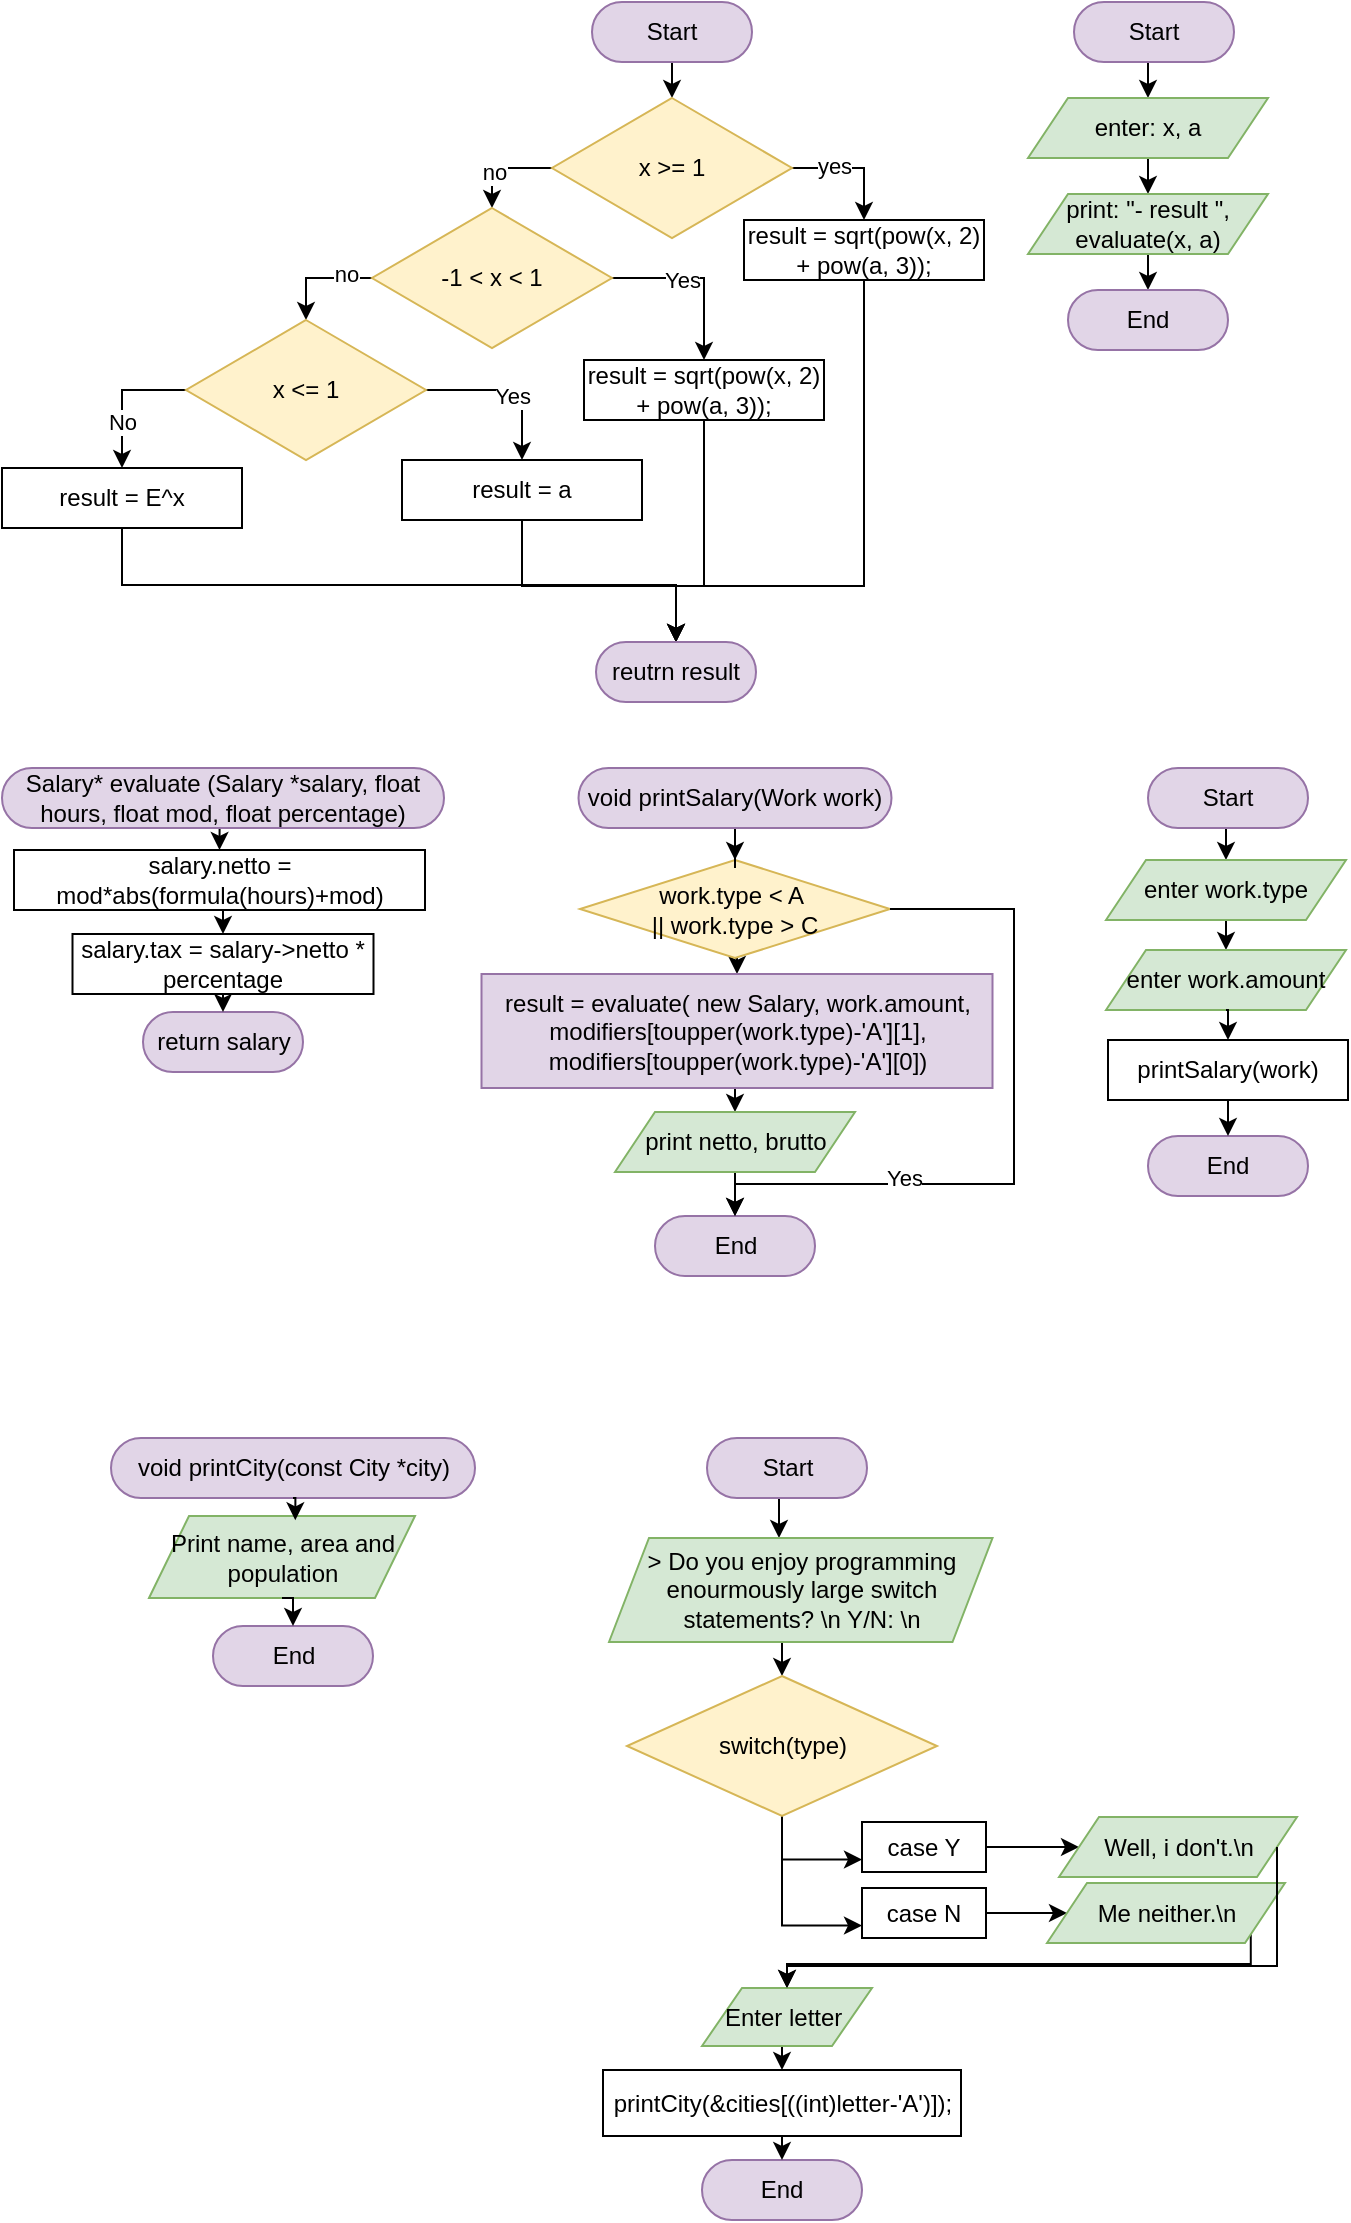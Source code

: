 <mxfile version="22.0.5" type="device">
  <diagram name="Сторінка-1" id="T7t16JavDScgXvxX2ydD">
    <mxGraphModel dx="2868" dy="1200" grid="0" gridSize="10" guides="1" tooltips="1" connect="1" arrows="1" fold="1" page="0" pageScale="1" pageWidth="827" pageHeight="1169" math="0" shadow="0">
      <root>
        <mxCell id="0" />
        <mxCell id="1" parent="0" />
        <mxCell id="o-XjuXXq63q-3EoCYget-24" style="edgeStyle=orthogonalEdgeStyle;rounded=0;orthogonalLoop=1;jettySize=auto;html=1;exitX=0.5;exitY=0.5;exitDx=0;exitDy=15;exitPerimeter=0;entryX=0.5;entryY=0;entryDx=0;entryDy=0;" parent="1" source="o-XjuXXq63q-3EoCYget-19" target="o-XjuXXq63q-3EoCYget-20" edge="1">
          <mxGeometry relative="1" as="geometry" />
        </mxCell>
        <mxCell id="o-XjuXXq63q-3EoCYget-19" value="Start" style="html=1;dashed=0;whiteSpace=wrap;shape=mxgraph.dfd.start;fillColor=#e1d5e7;strokeColor=#9673a6;" parent="1" vertex="1">
          <mxGeometry x="583" y="597" width="80" height="30" as="geometry" />
        </mxCell>
        <mxCell id="o-XjuXXq63q-3EoCYget-25" style="edgeStyle=orthogonalEdgeStyle;rounded=0;orthogonalLoop=1;jettySize=auto;html=1;exitX=0.5;exitY=1;exitDx=0;exitDy=0;entryX=0.5;entryY=0;entryDx=0;entryDy=0;" parent="1" source="o-XjuXXq63q-3EoCYget-20" target="o-XjuXXq63q-3EoCYget-22" edge="1">
          <mxGeometry relative="1" as="geometry" />
        </mxCell>
        <mxCell id="o-XjuXXq63q-3EoCYget-20" value="enter: x, a" style="shape=parallelogram;perimeter=parallelogramPerimeter;whiteSpace=wrap;html=1;fixedSize=1;fillColor=#d5e8d4;strokeColor=#82b366;" parent="1" vertex="1">
          <mxGeometry x="560" y="645" width="120" height="30" as="geometry" />
        </mxCell>
        <mxCell id="o-XjuXXq63q-3EoCYget-27" style="edgeStyle=orthogonalEdgeStyle;rounded=0;orthogonalLoop=1;jettySize=auto;html=1;exitX=0.5;exitY=1;exitDx=0;exitDy=0;entryX=0.5;entryY=0.5;entryDx=0;entryDy=-15;entryPerimeter=0;" parent="1" source="o-XjuXXq63q-3EoCYget-22" target="o-XjuXXq63q-3EoCYget-26" edge="1">
          <mxGeometry relative="1" as="geometry" />
        </mxCell>
        <mxCell id="o-XjuXXq63q-3EoCYget-22" value="print: &quot;- result &quot;, evaluate(x, a)" style="shape=parallelogram;perimeter=parallelogramPerimeter;whiteSpace=wrap;html=1;fixedSize=1;fillColor=#d5e8d4;strokeColor=#82b366;" parent="1" vertex="1">
          <mxGeometry x="560" y="693" width="120" height="30" as="geometry" />
        </mxCell>
        <mxCell id="o-XjuXXq63q-3EoCYget-26" value="End" style="html=1;dashed=0;whiteSpace=wrap;shape=mxgraph.dfd.start;fillColor=#e1d5e7;strokeColor=#9673a6;" parent="1" vertex="1">
          <mxGeometry x="580" y="741" width="80" height="30" as="geometry" />
        </mxCell>
        <mxCell id="o-XjuXXq63q-3EoCYget-30" style="edgeStyle=orthogonalEdgeStyle;rounded=0;orthogonalLoop=1;jettySize=auto;html=1;exitX=0.5;exitY=0.5;exitDx=0;exitDy=15;exitPerimeter=0;entryX=0.5;entryY=0;entryDx=0;entryDy=0;" parent="1" source="o-XjuXXq63q-3EoCYget-28" target="o-XjuXXq63q-3EoCYget-29" edge="1">
          <mxGeometry relative="1" as="geometry" />
        </mxCell>
        <mxCell id="o-XjuXXq63q-3EoCYget-28" value="Start" style="html=1;dashed=0;whiteSpace=wrap;shape=mxgraph.dfd.start;fillColor=#e1d5e7;strokeColor=#9673a6;" parent="1" vertex="1">
          <mxGeometry x="342" y="597" width="80" height="30" as="geometry" />
        </mxCell>
        <mxCell id="o-XjuXXq63q-3EoCYget-34" style="edgeStyle=orthogonalEdgeStyle;rounded=0;orthogonalLoop=1;jettySize=auto;html=1;exitX=0;exitY=0.5;exitDx=0;exitDy=0;entryX=0.5;entryY=0;entryDx=0;entryDy=0;" parent="1" source="o-XjuXXq63q-3EoCYget-29" target="o-XjuXXq63q-3EoCYget-31" edge="1">
          <mxGeometry relative="1" as="geometry" />
        </mxCell>
        <mxCell id="o-XjuXXq63q-3EoCYget-36" value="no" style="edgeLabel;html=1;align=center;verticalAlign=middle;resizable=0;points=[];" parent="o-XjuXXq63q-3EoCYget-34" vertex="1" connectable="0">
          <mxGeometry x="0.28" y="1" relative="1" as="geometry">
            <mxPoint as="offset" />
          </mxGeometry>
        </mxCell>
        <mxCell id="o-XjuXXq63q-3EoCYget-39" style="edgeStyle=orthogonalEdgeStyle;rounded=0;orthogonalLoop=1;jettySize=auto;html=1;exitX=1;exitY=0.5;exitDx=0;exitDy=0;" parent="1" source="o-XjuXXq63q-3EoCYget-29" target="o-XjuXXq63q-3EoCYget-38" edge="1">
          <mxGeometry relative="1" as="geometry" />
        </mxCell>
        <mxCell id="o-XjuXXq63q-3EoCYget-42" value="yes" style="edgeLabel;html=1;align=center;verticalAlign=middle;resizable=0;points=[];" parent="o-XjuXXq63q-3EoCYget-39" vertex="1" connectable="0">
          <mxGeometry x="-0.323" y="1" relative="1" as="geometry">
            <mxPoint as="offset" />
          </mxGeometry>
        </mxCell>
        <mxCell id="o-XjuXXq63q-3EoCYget-29" value="x &amp;gt;= 1" style="rhombus;whiteSpace=wrap;html=1;fillColor=#fff2cc;strokeColor=#d6b656;" parent="1" vertex="1">
          <mxGeometry x="322" y="645" width="120" height="70" as="geometry" />
        </mxCell>
        <mxCell id="o-XjuXXq63q-3EoCYget-35" style="edgeStyle=orthogonalEdgeStyle;rounded=0;orthogonalLoop=1;jettySize=auto;html=1;exitX=0;exitY=0.5;exitDx=0;exitDy=0;entryX=0.5;entryY=0;entryDx=0;entryDy=0;" parent="1" source="o-XjuXXq63q-3EoCYget-31" target="o-XjuXXq63q-3EoCYget-32" edge="1">
          <mxGeometry relative="1" as="geometry" />
        </mxCell>
        <mxCell id="o-XjuXXq63q-3EoCYget-37" value="no" style="edgeLabel;html=1;align=center;verticalAlign=middle;resizable=0;points=[];" parent="o-XjuXXq63q-3EoCYget-35" vertex="1" connectable="0">
          <mxGeometry x="-0.518" y="-2" relative="1" as="geometry">
            <mxPoint as="offset" />
          </mxGeometry>
        </mxCell>
        <mxCell id="o-XjuXXq63q-3EoCYget-50" style="edgeStyle=orthogonalEdgeStyle;rounded=0;orthogonalLoop=1;jettySize=auto;html=1;exitX=1;exitY=0.5;exitDx=0;exitDy=0;" parent="1" source="o-XjuXXq63q-3EoCYget-31" target="o-XjuXXq63q-3EoCYget-44" edge="1">
          <mxGeometry relative="1" as="geometry" />
        </mxCell>
        <mxCell id="o-XjuXXq63q-3EoCYget-51" value="Yes" style="edgeLabel;html=1;align=center;verticalAlign=middle;resizable=0;points=[];" parent="o-XjuXXq63q-3EoCYget-50" vertex="1" connectable="0">
          <mxGeometry x="-0.195" y="-1" relative="1" as="geometry">
            <mxPoint as="offset" />
          </mxGeometry>
        </mxCell>
        <mxCell id="o-XjuXXq63q-3EoCYget-31" value="-1 &amp;lt; x &amp;lt; 1" style="rhombus;whiteSpace=wrap;html=1;fillColor=#fff2cc;strokeColor=#d6b656;" parent="1" vertex="1">
          <mxGeometry x="232" y="700" width="120" height="70" as="geometry" />
        </mxCell>
        <mxCell id="o-XjuXXq63q-3EoCYget-46" style="edgeStyle=orthogonalEdgeStyle;rounded=0;orthogonalLoop=1;jettySize=auto;html=1;exitX=0;exitY=0.5;exitDx=0;exitDy=0;" parent="1" source="o-XjuXXq63q-3EoCYget-32" target="o-XjuXXq63q-3EoCYget-45" edge="1">
          <mxGeometry relative="1" as="geometry" />
        </mxCell>
        <mxCell id="o-XjuXXq63q-3EoCYget-47" value="No" style="edgeLabel;html=1;align=center;verticalAlign=middle;resizable=0;points=[];" parent="o-XjuXXq63q-3EoCYget-46" vertex="1" connectable="0">
          <mxGeometry x="0.352" relative="1" as="geometry">
            <mxPoint as="offset" />
          </mxGeometry>
        </mxCell>
        <mxCell id="o-XjuXXq63q-3EoCYget-48" style="edgeStyle=orthogonalEdgeStyle;rounded=0;orthogonalLoop=1;jettySize=auto;html=1;exitX=1;exitY=0.5;exitDx=0;exitDy=0;" parent="1" source="o-XjuXXq63q-3EoCYget-32" target="o-XjuXXq63q-3EoCYget-40" edge="1">
          <mxGeometry relative="1" as="geometry" />
        </mxCell>
        <mxCell id="o-XjuXXq63q-3EoCYget-49" value="Yes" style="edgeLabel;html=1;align=center;verticalAlign=middle;resizable=0;points=[];" parent="o-XjuXXq63q-3EoCYget-48" vertex="1" connectable="0">
          <mxGeometry x="0.036" y="-3" relative="1" as="geometry">
            <mxPoint as="offset" />
          </mxGeometry>
        </mxCell>
        <mxCell id="o-XjuXXq63q-3EoCYget-32" value="x &amp;lt;= 1" style="rhombus;whiteSpace=wrap;html=1;fillColor=#fff2cc;strokeColor=#d6b656;" parent="1" vertex="1">
          <mxGeometry x="139" y="756" width="120" height="70" as="geometry" />
        </mxCell>
        <mxCell id="o-XjuXXq63q-3EoCYget-53" style="edgeStyle=orthogonalEdgeStyle;rounded=0;orthogonalLoop=1;jettySize=auto;html=1;exitX=0.5;exitY=1;exitDx=0;exitDy=0;" parent="1" source="o-XjuXXq63q-3EoCYget-38" target="o-XjuXXq63q-3EoCYget-52" edge="1">
          <mxGeometry relative="1" as="geometry">
            <Array as="points">
              <mxPoint x="478" y="889" />
              <mxPoint x="384" y="889" />
            </Array>
          </mxGeometry>
        </mxCell>
        <mxCell id="o-XjuXXq63q-3EoCYget-38" value="result = sqrt(pow(x, 2) + pow(a, 3));" style="rounded=0;whiteSpace=wrap;html=1;" parent="1" vertex="1">
          <mxGeometry x="418" y="706" width="120" height="30" as="geometry" />
        </mxCell>
        <mxCell id="o-XjuXXq63q-3EoCYget-55" style="edgeStyle=orthogonalEdgeStyle;rounded=0;orthogonalLoop=1;jettySize=auto;html=1;exitX=0.5;exitY=1;exitDx=0;exitDy=0;" parent="1" source="o-XjuXXq63q-3EoCYget-40" target="o-XjuXXq63q-3EoCYget-52" edge="1">
          <mxGeometry relative="1" as="geometry">
            <Array as="points">
              <mxPoint x="307" y="889" />
              <mxPoint x="384" y="889" />
            </Array>
          </mxGeometry>
        </mxCell>
        <mxCell id="o-XjuXXq63q-3EoCYget-40" value="result = a" style="rounded=0;whiteSpace=wrap;html=1;" parent="1" vertex="1">
          <mxGeometry x="247" y="826" width="120" height="30" as="geometry" />
        </mxCell>
        <mxCell id="o-XjuXXq63q-3EoCYget-54" style="edgeStyle=orthogonalEdgeStyle;rounded=0;orthogonalLoop=1;jettySize=auto;html=1;exitX=0.5;exitY=1;exitDx=0;exitDy=0;entryX=0.5;entryY=0.5;entryDx=0;entryDy=-15;entryPerimeter=0;" parent="1" source="o-XjuXXq63q-3EoCYget-44" target="o-XjuXXq63q-3EoCYget-52" edge="1">
          <mxGeometry relative="1" as="geometry">
            <Array as="points">
              <mxPoint x="398" y="889" />
              <mxPoint x="384" y="889" />
            </Array>
          </mxGeometry>
        </mxCell>
        <mxCell id="o-XjuXXq63q-3EoCYget-44" value="result = sqrt(pow(x, 2) + pow(a, 3));" style="rounded=0;whiteSpace=wrap;html=1;" parent="1" vertex="1">
          <mxGeometry x="338" y="776" width="120" height="30" as="geometry" />
        </mxCell>
        <mxCell id="o-XjuXXq63q-3EoCYget-56" style="edgeStyle=orthogonalEdgeStyle;rounded=0;orthogonalLoop=1;jettySize=auto;html=1;exitX=0.5;exitY=1;exitDx=0;exitDy=0;" parent="1" source="o-XjuXXq63q-3EoCYget-45" target="o-XjuXXq63q-3EoCYget-52" edge="1">
          <mxGeometry relative="1" as="geometry" />
        </mxCell>
        <mxCell id="o-XjuXXq63q-3EoCYget-45" value="result = E^x" style="rounded=0;whiteSpace=wrap;html=1;" parent="1" vertex="1">
          <mxGeometry x="47" y="830" width="120" height="30" as="geometry" />
        </mxCell>
        <mxCell id="o-XjuXXq63q-3EoCYget-52" value="reutrn result" style="html=1;dashed=0;whiteSpace=wrap;shape=mxgraph.dfd.start;fillColor=#e1d5e7;strokeColor=#9673a6;" parent="1" vertex="1">
          <mxGeometry x="344" y="917" width="80" height="30" as="geometry" />
        </mxCell>
        <mxCell id="x-keuoc2ahx0j1yZghBM-9" value="printSalary(work)" style="rounded=0;whiteSpace=wrap;html=1;glass=0;" vertex="1" parent="1">
          <mxGeometry x="600" y="1116" width="120" height="30" as="geometry" />
        </mxCell>
        <mxCell id="x-keuoc2ahx0j1yZghBM-31" style="edgeStyle=orthogonalEdgeStyle;rounded=0;orthogonalLoop=1;jettySize=auto;html=1;exitX=0.5;exitY=0.5;exitDx=0;exitDy=15;exitPerimeter=0;entryX=0.5;entryY=0;entryDx=0;entryDy=0;" edge="1" parent="1" source="x-keuoc2ahx0j1yZghBM-10" target="x-keuoc2ahx0j1yZghBM-11">
          <mxGeometry relative="1" as="geometry" />
        </mxCell>
        <mxCell id="x-keuoc2ahx0j1yZghBM-10" value="Start" style="html=1;dashed=0;whiteSpace=wrap;shape=mxgraph.dfd.start;fillColor=#e1d5e7;strokeColor=#9673a6;" vertex="1" parent="1">
          <mxGeometry x="620" y="980" width="80" height="30" as="geometry" />
        </mxCell>
        <mxCell id="x-keuoc2ahx0j1yZghBM-32" style="edgeStyle=orthogonalEdgeStyle;rounded=0;orthogonalLoop=1;jettySize=auto;html=1;exitX=0.5;exitY=1;exitDx=0;exitDy=0;entryX=0.5;entryY=0;entryDx=0;entryDy=0;" edge="1" parent="1" source="x-keuoc2ahx0j1yZghBM-11" target="x-keuoc2ahx0j1yZghBM-12">
          <mxGeometry relative="1" as="geometry" />
        </mxCell>
        <mxCell id="x-keuoc2ahx0j1yZghBM-11" value="enter work.type" style="shape=parallelogram;perimeter=parallelogramPerimeter;whiteSpace=wrap;html=1;fixedSize=1;fillColor=#d5e8d4;strokeColor=#82b366;" vertex="1" parent="1">
          <mxGeometry x="599" y="1026" width="120" height="30" as="geometry" />
        </mxCell>
        <mxCell id="x-keuoc2ahx0j1yZghBM-12" value="enter work.amount" style="shape=parallelogram;perimeter=parallelogramPerimeter;whiteSpace=wrap;html=1;fixedSize=1;fillColor=#d5e8d4;strokeColor=#82b366;" vertex="1" parent="1">
          <mxGeometry x="599" y="1071" width="120" height="30" as="geometry" />
        </mxCell>
        <mxCell id="x-keuoc2ahx0j1yZghBM-33" style="edgeStyle=orthogonalEdgeStyle;rounded=0;orthogonalLoop=1;jettySize=auto;html=1;exitX=0.5;exitY=1;exitDx=0;exitDy=0;entryX=0.5;entryY=0;entryDx=0;entryDy=0;" edge="1" parent="1" source="x-keuoc2ahx0j1yZghBM-12" target="x-keuoc2ahx0j1yZghBM-9">
          <mxGeometry relative="1" as="geometry">
            <mxPoint x="660.0" y="1116" as="targetPoint" />
          </mxGeometry>
        </mxCell>
        <mxCell id="x-keuoc2ahx0j1yZghBM-34" value="End" style="html=1;dashed=0;whiteSpace=wrap;shape=mxgraph.dfd.start;fillColor=#e1d5e7;strokeColor=#9673a6;" vertex="1" parent="1">
          <mxGeometry x="620" y="1164" width="80" height="30" as="geometry" />
        </mxCell>
        <mxCell id="x-keuoc2ahx0j1yZghBM-35" style="edgeStyle=orthogonalEdgeStyle;rounded=0;orthogonalLoop=1;jettySize=auto;html=1;exitX=0.5;exitY=1;exitDx=0;exitDy=0;entryX=0.5;entryY=0.5;entryDx=0;entryDy=-15;entryPerimeter=0;" edge="1" parent="1" source="x-keuoc2ahx0j1yZghBM-9" target="x-keuoc2ahx0j1yZghBM-34">
          <mxGeometry relative="1" as="geometry" />
        </mxCell>
        <mxCell id="x-keuoc2ahx0j1yZghBM-96" style="edgeStyle=orthogonalEdgeStyle;rounded=0;orthogonalLoop=1;jettySize=auto;html=1;exitX=0.5;exitY=1;exitDx=0;exitDy=0;entryX=0.5;entryY=0;entryDx=0;entryDy=0;" edge="1" parent="1" source="x-keuoc2ahx0j1yZghBM-46" target="x-keuoc2ahx0j1yZghBM-57">
          <mxGeometry relative="1" as="geometry" />
        </mxCell>
        <mxCell id="x-keuoc2ahx0j1yZghBM-46" value="work.type &amp;lt; A&amp;nbsp;&lt;br&gt;|| work.type &amp;gt; C" style="rhombus;whiteSpace=wrap;html=1;fillColor=#fff2cc;strokeColor=#d6b656;gradientColor=none;" vertex="1" parent="1">
          <mxGeometry x="336" y="1026" width="155" height="49" as="geometry" />
        </mxCell>
        <mxCell id="x-keuoc2ahx0j1yZghBM-105" style="edgeStyle=orthogonalEdgeStyle;rounded=0;orthogonalLoop=1;jettySize=auto;html=1;exitX=0.5;exitY=0.5;exitDx=0;exitDy=15;exitPerimeter=0;" edge="1" parent="1" source="x-keuoc2ahx0j1yZghBM-49" target="x-keuoc2ahx0j1yZghBM-52">
          <mxGeometry relative="1" as="geometry">
            <Array as="points">
              <mxPoint x="435.5" y="1362" />
              <mxPoint x="435.5" y="1362" />
            </Array>
          </mxGeometry>
        </mxCell>
        <mxCell id="x-keuoc2ahx0j1yZghBM-49" value="Start" style="html=1;dashed=0;whiteSpace=wrap;shape=mxgraph.dfd.start;fillColor=#e1d5e7;strokeColor=#9673a6;" vertex="1" parent="1">
          <mxGeometry x="399.5" y="1315" width="80" height="30" as="geometry" />
        </mxCell>
        <mxCell id="x-keuoc2ahx0j1yZghBM-94" style="edgeStyle=orthogonalEdgeStyle;rounded=0;orthogonalLoop=1;jettySize=auto;html=1;exitX=0.5;exitY=1;exitDx=0;exitDy=0;entryX=0.5;entryY=0;entryDx=0;entryDy=0;" edge="1" parent="1" source="x-keuoc2ahx0j1yZghBM-52" target="x-keuoc2ahx0j1yZghBM-73">
          <mxGeometry relative="1" as="geometry" />
        </mxCell>
        <mxCell id="x-keuoc2ahx0j1yZghBM-52" value="&amp;gt; Do you enjoy programming enourmously large switch statements? \n Y/N: \n" style="shape=parallelogram;perimeter=parallelogramPerimeter;whiteSpace=wrap;html=1;fixedSize=1;fillColor=#d5e8d4;strokeColor=#82b366;" vertex="1" parent="1">
          <mxGeometry x="350.5" y="1365" width="191.75" height="52" as="geometry" />
        </mxCell>
        <mxCell id="x-keuoc2ahx0j1yZghBM-53" style="edgeStyle=orthogonalEdgeStyle;rounded=0;orthogonalLoop=1;jettySize=auto;html=1;exitX=0.5;exitY=0.5;exitDx=0;exitDy=15;exitPerimeter=0;" edge="1" parent="1" source="x-keuoc2ahx0j1yZghBM-54" target="x-keuoc2ahx0j1yZghBM-46">
          <mxGeometry relative="1" as="geometry" />
        </mxCell>
        <mxCell id="x-keuoc2ahx0j1yZghBM-54" value="void printSalary(Work work)" style="html=1;dashed=0;whiteSpace=wrap;shape=mxgraph.dfd.start;fillColor=#e1d5e7;strokeColor=#9673a6;" vertex="1" parent="1">
          <mxGeometry x="335.25" y="980" width="156.5" height="30" as="geometry" />
        </mxCell>
        <mxCell id="x-keuoc2ahx0j1yZghBM-55" value="End" style="html=1;dashed=0;whiteSpace=wrap;shape=mxgraph.dfd.start;fillColor=#e1d5e7;strokeColor=#9673a6;" vertex="1" parent="1">
          <mxGeometry x="373.5" y="1204" width="80" height="30" as="geometry" />
        </mxCell>
        <mxCell id="x-keuoc2ahx0j1yZghBM-56" style="edgeStyle=orthogonalEdgeStyle;rounded=0;orthogonalLoop=1;jettySize=auto;html=1;exitX=0.5;exitY=1;exitDx=0;exitDy=0;entryX=0.5;entryY=0;entryDx=0;entryDy=0;" edge="1" parent="1" source="x-keuoc2ahx0j1yZghBM-57" target="x-keuoc2ahx0j1yZghBM-59">
          <mxGeometry relative="1" as="geometry" />
        </mxCell>
        <mxCell id="x-keuoc2ahx0j1yZghBM-57" value="result = evaluate( new Salary, work.amount, modifiers[toupper(work.type)-&#39;A&#39;][1], modifiers[toupper(work.type)-&#39;A&#39;][0])" style="rounded=0;whiteSpace=wrap;html=1;fillColor=#e1d5e7;strokeColor=#9673a6;" vertex="1" parent="1">
          <mxGeometry x="286.75" y="1083" width="255.5" height="57" as="geometry" />
        </mxCell>
        <mxCell id="x-keuoc2ahx0j1yZghBM-58" style="edgeStyle=orthogonalEdgeStyle;rounded=0;orthogonalLoop=1;jettySize=auto;html=1;exitX=0.5;exitY=1;exitDx=0;exitDy=0;" edge="1" parent="1" source="x-keuoc2ahx0j1yZghBM-59" target="x-keuoc2ahx0j1yZghBM-55">
          <mxGeometry relative="1" as="geometry" />
        </mxCell>
        <mxCell id="x-keuoc2ahx0j1yZghBM-59" value="print netto, brutto" style="shape=parallelogram;perimeter=parallelogramPerimeter;whiteSpace=wrap;html=1;fixedSize=1;fillColor=#d5e8d4;strokeColor=#82b366;" vertex="1" parent="1">
          <mxGeometry x="353.5" y="1152" width="120" height="30" as="geometry" />
        </mxCell>
        <mxCell id="x-keuoc2ahx0j1yZghBM-60" style="edgeStyle=orthogonalEdgeStyle;rounded=0;orthogonalLoop=1;jettySize=auto;html=1;exitX=1;exitY=0.5;exitDx=0;exitDy=0;entryX=0.5;entryY=0.5;entryDx=0;entryDy=-15;entryPerimeter=0;" edge="1" parent="1" source="x-keuoc2ahx0j1yZghBM-46" target="x-keuoc2ahx0j1yZghBM-55">
          <mxGeometry relative="1" as="geometry">
            <Array as="points">
              <mxPoint x="553" y="1051" />
              <mxPoint x="553" y="1188" />
              <mxPoint x="414" y="1188" />
            </Array>
          </mxGeometry>
        </mxCell>
        <mxCell id="x-keuoc2ahx0j1yZghBM-61" value="Yes" style="edgeLabel;html=1;align=center;verticalAlign=middle;resizable=0;points=[];" vertex="1" connectable="0" parent="x-keuoc2ahx0j1yZghBM-60">
          <mxGeometry x="0.434" y="-3" relative="1" as="geometry">
            <mxPoint as="offset" />
          </mxGeometry>
        </mxCell>
        <mxCell id="x-keuoc2ahx0j1yZghBM-63" value="End" style="html=1;dashed=0;whiteSpace=wrap;shape=mxgraph.dfd.start;fillColor=#e1d5e7;strokeColor=#9673a6;" vertex="1" parent="1">
          <mxGeometry x="397" y="1676" width="80" height="30" as="geometry" />
        </mxCell>
        <mxCell id="x-keuoc2ahx0j1yZghBM-65" style="edgeStyle=orthogonalEdgeStyle;rounded=0;orthogonalLoop=1;jettySize=auto;html=1;exitX=0.5;exitY=0.5;exitDx=0;exitDy=15;exitPerimeter=0;entryX=0.5;entryY=0;entryDx=0;entryDy=0;" edge="1" parent="1" source="x-keuoc2ahx0j1yZghBM-66" target="x-keuoc2ahx0j1yZghBM-68">
          <mxGeometry relative="1" as="geometry" />
        </mxCell>
        <mxCell id="x-keuoc2ahx0j1yZghBM-66" value="Salary* evaluate (Salary *salary, float hours, float mod, float percentage)" style="html=1;dashed=0;whiteSpace=wrap;shape=mxgraph.dfd.start;fillColor=#e1d5e7;strokeColor=#9673a6;" vertex="1" parent="1">
          <mxGeometry x="47" y="980" width="221" height="30" as="geometry" />
        </mxCell>
        <mxCell id="x-keuoc2ahx0j1yZghBM-67" style="edgeStyle=orthogonalEdgeStyle;rounded=0;orthogonalLoop=1;jettySize=auto;html=1;exitX=0.5;exitY=1;exitDx=0;exitDy=0;entryX=0.5;entryY=0;entryDx=0;entryDy=0;" edge="1" parent="1" source="x-keuoc2ahx0j1yZghBM-68" target="x-keuoc2ahx0j1yZghBM-69">
          <mxGeometry relative="1" as="geometry" />
        </mxCell>
        <mxCell id="x-keuoc2ahx0j1yZghBM-68" value="salary.netto = mod*abs(formula(hours)+mod)" style="rounded=0;whiteSpace=wrap;html=1;" vertex="1" parent="1">
          <mxGeometry x="53" y="1021" width="205.5" height="30" as="geometry" />
        </mxCell>
        <mxCell id="x-keuoc2ahx0j1yZghBM-69" value="salary.tax = salary-&amp;gt;netto * percentage" style="rounded=0;whiteSpace=wrap;html=1;" vertex="1" parent="1">
          <mxGeometry x="82.25" y="1063" width="150.5" height="30" as="geometry" />
        </mxCell>
        <mxCell id="x-keuoc2ahx0j1yZghBM-70" value="return salary" style="html=1;dashed=0;whiteSpace=wrap;shape=mxgraph.dfd.start;fillColor=#e1d5e7;strokeColor=#9673a6;" vertex="1" parent="1">
          <mxGeometry x="117.5" y="1102" width="80" height="30" as="geometry" />
        </mxCell>
        <mxCell id="x-keuoc2ahx0j1yZghBM-71" style="edgeStyle=orthogonalEdgeStyle;rounded=0;orthogonalLoop=1;jettySize=auto;html=1;exitX=0.5;exitY=1;exitDx=0;exitDy=0;entryX=0.5;entryY=0.5;entryDx=0;entryDy=-15;entryPerimeter=0;" edge="1" parent="1" source="x-keuoc2ahx0j1yZghBM-69" target="x-keuoc2ahx0j1yZghBM-70">
          <mxGeometry relative="1" as="geometry" />
        </mxCell>
        <mxCell id="x-keuoc2ahx0j1yZghBM-98" style="edgeStyle=orthogonalEdgeStyle;rounded=0;orthogonalLoop=1;jettySize=auto;html=1;exitX=0.5;exitY=1;exitDx=0;exitDy=0;entryX=0;entryY=0.75;entryDx=0;entryDy=0;" edge="1" parent="1" source="x-keuoc2ahx0j1yZghBM-73" target="x-keuoc2ahx0j1yZghBM-75">
          <mxGeometry relative="1" as="geometry" />
        </mxCell>
        <mxCell id="x-keuoc2ahx0j1yZghBM-99" style="edgeStyle=orthogonalEdgeStyle;rounded=0;orthogonalLoop=1;jettySize=auto;html=1;exitX=0.5;exitY=1;exitDx=0;exitDy=0;entryX=0;entryY=0.75;entryDx=0;entryDy=0;" edge="1" parent="1" source="x-keuoc2ahx0j1yZghBM-73" target="x-keuoc2ahx0j1yZghBM-76">
          <mxGeometry relative="1" as="geometry" />
        </mxCell>
        <mxCell id="x-keuoc2ahx0j1yZghBM-73" value="switch(type)" style="rhombus;whiteSpace=wrap;html=1;fillColor=#fff2cc;strokeColor=#d6b656;gradientColor=none;" vertex="1" parent="1">
          <mxGeometry x="359.5" y="1434" width="155" height="70" as="geometry" />
        </mxCell>
        <mxCell id="x-keuoc2ahx0j1yZghBM-104" style="edgeStyle=orthogonalEdgeStyle;rounded=0;orthogonalLoop=1;jettySize=auto;html=1;exitX=1;exitY=0.5;exitDx=0;exitDy=0;entryX=0;entryY=0.5;entryDx=0;entryDy=0;" edge="1" parent="1" source="x-keuoc2ahx0j1yZghBM-75" target="x-keuoc2ahx0j1yZghBM-97">
          <mxGeometry relative="1" as="geometry" />
        </mxCell>
        <mxCell id="x-keuoc2ahx0j1yZghBM-75" value="case Y" style="rounded=0;whiteSpace=wrap;html=1;" vertex="1" parent="1">
          <mxGeometry x="477" y="1507" width="62" height="25" as="geometry" />
        </mxCell>
        <mxCell id="x-keuoc2ahx0j1yZghBM-103" style="edgeStyle=orthogonalEdgeStyle;rounded=0;orthogonalLoop=1;jettySize=auto;html=1;exitX=1;exitY=0.5;exitDx=0;exitDy=0;" edge="1" parent="1" source="x-keuoc2ahx0j1yZghBM-76" target="x-keuoc2ahx0j1yZghBM-101">
          <mxGeometry relative="1" as="geometry" />
        </mxCell>
        <mxCell id="x-keuoc2ahx0j1yZghBM-76" value="case N" style="rounded=0;whiteSpace=wrap;html=1;" vertex="1" parent="1">
          <mxGeometry x="477" y="1540" width="62" height="25" as="geometry" />
        </mxCell>
        <mxCell id="x-keuoc2ahx0j1yZghBM-97" value="Well, i don&#39;t.\n" style="shape=parallelogram;perimeter=parallelogramPerimeter;whiteSpace=wrap;html=1;fixedSize=1;fillColor=#d5e8d4;strokeColor=#82b366;" vertex="1" parent="1">
          <mxGeometry x="575.5" y="1504.5" width="119" height="30" as="geometry" />
        </mxCell>
        <mxCell id="x-keuoc2ahx0j1yZghBM-119" style="edgeStyle=orthogonalEdgeStyle;rounded=0;orthogonalLoop=1;jettySize=auto;html=1;exitX=1;exitY=1;exitDx=0;exitDy=0;" edge="1" parent="1" source="x-keuoc2ahx0j1yZghBM-101" target="x-keuoc2ahx0j1yZghBM-107">
          <mxGeometry relative="1" as="geometry">
            <Array as="points">
              <mxPoint x="671.5" y="1578" />
              <mxPoint x="439.5" y="1578" />
            </Array>
          </mxGeometry>
        </mxCell>
        <mxCell id="x-keuoc2ahx0j1yZghBM-101" value="Me neither.\n" style="shape=parallelogram;perimeter=parallelogramPerimeter;whiteSpace=wrap;html=1;fixedSize=1;fillColor=#d5e8d4;strokeColor=#82b366;" vertex="1" parent="1">
          <mxGeometry x="569.5" y="1537.5" width="119" height="30" as="geometry" />
        </mxCell>
        <mxCell id="x-keuoc2ahx0j1yZghBM-109" style="edgeStyle=orthogonalEdgeStyle;rounded=0;orthogonalLoop=1;jettySize=auto;html=1;exitX=0.5;exitY=1;exitDx=0;exitDy=0;entryX=0.5;entryY=0;entryDx=0;entryDy=0;" edge="1" parent="1" source="x-keuoc2ahx0j1yZghBM-107" target="x-keuoc2ahx0j1yZghBM-108">
          <mxGeometry relative="1" as="geometry" />
        </mxCell>
        <mxCell id="x-keuoc2ahx0j1yZghBM-107" value="Enter letter&amp;nbsp;" style="shape=parallelogram;perimeter=parallelogramPerimeter;whiteSpace=wrap;html=1;fixedSize=1;fillColor=#d5e8d4;strokeColor=#82b366;" vertex="1" parent="1">
          <mxGeometry x="397" y="1590" width="85" height="29" as="geometry" />
        </mxCell>
        <mxCell id="x-keuoc2ahx0j1yZghBM-108" value="printCity(&amp;amp;cities[((int)letter-&#39;A&#39;)]);" style="rounded=0;whiteSpace=wrap;html=1;" vertex="1" parent="1">
          <mxGeometry x="347.5" y="1631" width="179" height="33" as="geometry" />
        </mxCell>
        <mxCell id="x-keuoc2ahx0j1yZghBM-112" style="edgeStyle=orthogonalEdgeStyle;rounded=0;orthogonalLoop=1;jettySize=auto;html=1;exitX=1;exitY=0.5;exitDx=0;exitDy=0;entryX=0.5;entryY=0;entryDx=0;entryDy=0;" edge="1" parent="1" source="x-keuoc2ahx0j1yZghBM-97" target="x-keuoc2ahx0j1yZghBM-107">
          <mxGeometry relative="1" as="geometry">
            <Array as="points">
              <mxPoint x="684.5" y="1579" />
              <mxPoint x="439.5" y="1579" />
            </Array>
          </mxGeometry>
        </mxCell>
        <mxCell id="x-keuoc2ahx0j1yZghBM-120" style="edgeStyle=orthogonalEdgeStyle;rounded=0;orthogonalLoop=1;jettySize=auto;html=1;exitX=0.5;exitY=1;exitDx=0;exitDy=0;entryX=0.5;entryY=0.5;entryDx=0;entryDy=-15;entryPerimeter=0;" edge="1" parent="1" source="x-keuoc2ahx0j1yZghBM-108" target="x-keuoc2ahx0j1yZghBM-63">
          <mxGeometry relative="1" as="geometry" />
        </mxCell>
        <mxCell id="x-keuoc2ahx0j1yZghBM-121" value="void printCity(const City *city)" style="html=1;dashed=0;whiteSpace=wrap;shape=mxgraph.dfd.start;fillColor=#e1d5e7;strokeColor=#9673a6;" vertex="1" parent="1">
          <mxGeometry x="101.5" y="1315" width="182" height="30" as="geometry" />
        </mxCell>
        <mxCell id="x-keuoc2ahx0j1yZghBM-122" value="Print name, area and population" style="shape=parallelogram;perimeter=parallelogramPerimeter;whiteSpace=wrap;html=1;fixedSize=1;fillColor=#d5e8d4;strokeColor=#82b366;" vertex="1" parent="1">
          <mxGeometry x="120.5" y="1354" width="133" height="41" as="geometry" />
        </mxCell>
        <mxCell id="x-keuoc2ahx0j1yZghBM-123" style="edgeStyle=orthogonalEdgeStyle;rounded=0;orthogonalLoop=1;jettySize=auto;html=1;exitX=0.5;exitY=0.5;exitDx=0;exitDy=15;exitPerimeter=0;entryX=0.55;entryY=0.052;entryDx=0;entryDy=0;entryPerimeter=0;" edge="1" parent="1" source="x-keuoc2ahx0j1yZghBM-121" target="x-keuoc2ahx0j1yZghBM-122">
          <mxGeometry relative="1" as="geometry" />
        </mxCell>
        <mxCell id="x-keuoc2ahx0j1yZghBM-124" value="End" style="html=1;dashed=0;whiteSpace=wrap;shape=mxgraph.dfd.start;fillColor=#e1d5e7;strokeColor=#9673a6;" vertex="1" parent="1">
          <mxGeometry x="152.5" y="1409" width="80" height="30" as="geometry" />
        </mxCell>
        <mxCell id="x-keuoc2ahx0j1yZghBM-125" style="edgeStyle=orthogonalEdgeStyle;rounded=0;orthogonalLoop=1;jettySize=auto;html=1;exitX=0.5;exitY=1;exitDx=0;exitDy=0;entryX=0.5;entryY=0.5;entryDx=0;entryDy=-15;entryPerimeter=0;" edge="1" parent="1" source="x-keuoc2ahx0j1yZghBM-122" target="x-keuoc2ahx0j1yZghBM-124">
          <mxGeometry relative="1" as="geometry" />
        </mxCell>
      </root>
    </mxGraphModel>
  </diagram>
</mxfile>
